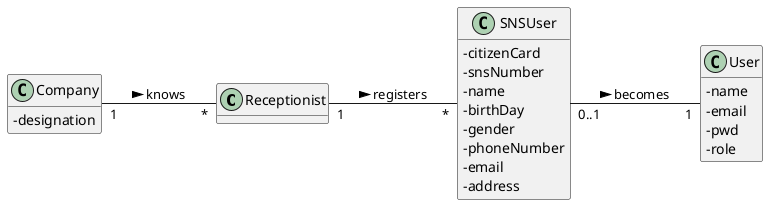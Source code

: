@startuml US03_DM
hide methods
left to right direction
skinparam classAttributeIconSize 0

class Receptionist { }

class SNSUser {
  - citizenCard
  - snsNumber
  - name
  - birthDay
  - gender
  - phoneNumber
  - email
  - address
}

class Company {
  - designation
}

class User {
  - name
  - email
  - pwd
  - role
}

Receptionist "1" -- "*" SNSUser : registers >
Company "1" -- "*" Receptionist : knows >
' Company "1" -- "*" SNSUser : knows >
SNSUser "0..1" -- "1" User : becomes >

@enduml
